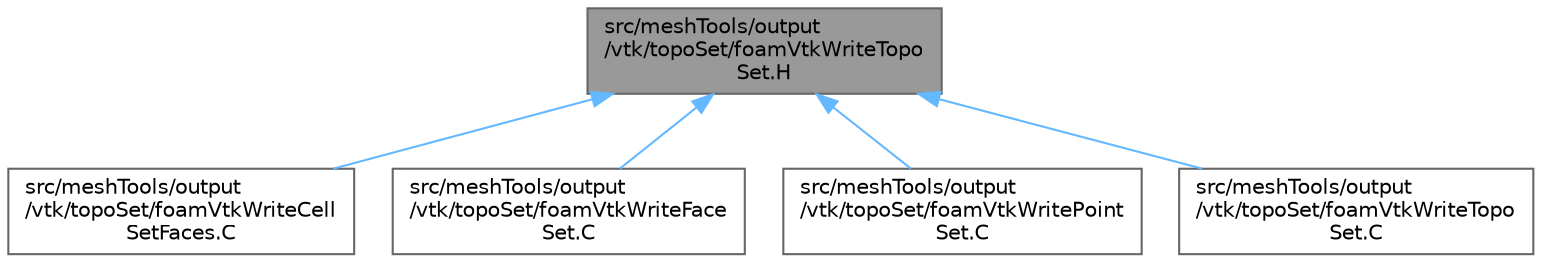 digraph "src/meshTools/output/vtk/topoSet/foamVtkWriteTopoSet.H"
{
 // LATEX_PDF_SIZE
  bgcolor="transparent";
  edge [fontname=Helvetica,fontsize=10,labelfontname=Helvetica,labelfontsize=10];
  node [fontname=Helvetica,fontsize=10,shape=box,height=0.2,width=0.4];
  Node1 [id="Node000001",label="src/meshTools/output\l/vtk/topoSet/foamVtkWriteTopo\lSet.H",height=0.2,width=0.4,color="gray40", fillcolor="grey60", style="filled", fontcolor="black",tooltip="Write topoSet in VTK format."];
  Node1 -> Node2 [id="edge1_Node000001_Node000002",dir="back",color="steelblue1",style="solid",tooltip=" "];
  Node2 [id="Node000002",label="src/meshTools/output\l/vtk/topoSet/foamVtkWriteCell\lSetFaces.C",height=0.2,width=0.4,color="grey40", fillcolor="white", style="filled",URL="$foamVtkWriteCellSetFaces_8C.html",tooltip=" "];
  Node1 -> Node3 [id="edge2_Node000001_Node000003",dir="back",color="steelblue1",style="solid",tooltip=" "];
  Node3 [id="Node000003",label="src/meshTools/output\l/vtk/topoSet/foamVtkWriteFace\lSet.C",height=0.2,width=0.4,color="grey40", fillcolor="white", style="filled",URL="$foamVtkWriteFaceSet_8C.html",tooltip=" "];
  Node1 -> Node4 [id="edge3_Node000001_Node000004",dir="back",color="steelblue1",style="solid",tooltip=" "];
  Node4 [id="Node000004",label="src/meshTools/output\l/vtk/topoSet/foamVtkWritePoint\lSet.C",height=0.2,width=0.4,color="grey40", fillcolor="white", style="filled",URL="$foamVtkWritePointSet_8C.html",tooltip=" "];
  Node1 -> Node5 [id="edge4_Node000001_Node000005",dir="back",color="steelblue1",style="solid",tooltip=" "];
  Node5 [id="Node000005",label="src/meshTools/output\l/vtk/topoSet/foamVtkWriteTopo\lSet.C",height=0.2,width=0.4,color="grey40", fillcolor="white", style="filled",URL="$foamVtkWriteTopoSet_8C.html",tooltip=" "];
}
